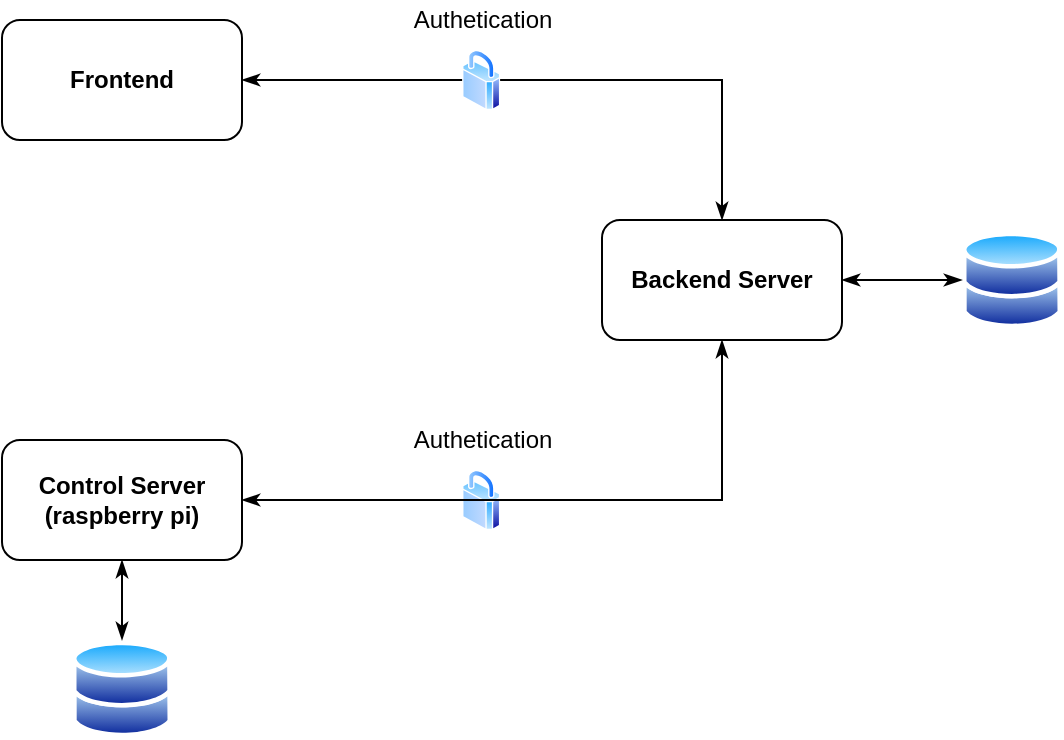 <mxfile>
    <diagram id="aX2zYo9RKaskq2HA5brA" name="Page-1">
        <mxGraphModel dx="465" dy="231" grid="1" gridSize="10" guides="1" tooltips="1" connect="1" arrows="1" fold="1" page="1" pageScale="1" pageWidth="850" pageHeight="1100" math="0" shadow="0">
            <root>
                <mxCell id="0"/>
                <mxCell id="1" parent="0"/>
                <mxCell id="JLj0_IWMXU1lNus7ayqG-19" value="" style="aspect=fixed;perimeter=ellipsePerimeter;html=1;align=center;shadow=0;dashed=0;spacingTop=3;image;image=img/lib/active_directory/databases.svg;" parent="1" vertex="1">
                    <mxGeometry x="245" y="320" width="50" height="49" as="geometry"/>
                </mxCell>
                <mxCell id="JLj0_IWMXU1lNus7ayqG-20" value="" style="aspect=fixed;perimeter=ellipsePerimeter;html=1;align=center;shadow=0;dashed=0;spacingTop=3;image;image=img/lib/active_directory/databases.svg;" parent="1" vertex="1">
                    <mxGeometry x="690" y="115.5" width="50" height="49" as="geometry"/>
                </mxCell>
                <mxCell id="JLj0_IWMXU1lNus7ayqG-21" value="" style="aspect=fixed;perimeter=ellipsePerimeter;html=1;align=center;shadow=0;dashed=0;spacingTop=3;image;image=img/lib/active_directory/secure.svg;" parent="1" vertex="1">
                    <mxGeometry x="440.0" y="235" width="19.2" height="30" as="geometry"/>
                </mxCell>
                <mxCell id="JLj0_IWMXU1lNus7ayqG-22" style="edgeStyle=orthogonalEdgeStyle;rounded=0;orthogonalLoop=1;jettySize=auto;html=1;exitX=1;exitY=0.5;exitDx=0;exitDy=0;startArrow=classicThin;startFill=1;endArrow=classicThin;endFill=1;" parent="1" source="JLj0_IWMXU1lNus7ayqG-25" target="JLj0_IWMXU1lNus7ayqG-20" edge="1">
                    <mxGeometry relative="1" as="geometry"/>
                </mxCell>
                <mxCell id="JLj0_IWMXU1lNus7ayqG-23" style="edgeStyle=orthogonalEdgeStyle;rounded=0;orthogonalLoop=1;jettySize=auto;html=1;exitX=0.5;exitY=0;exitDx=0;exitDy=0;entryX=1;entryY=0.5;entryDx=0;entryDy=0;startArrow=classicThin;startFill=1;endArrow=classicThin;endFill=1;" parent="1" source="JLj0_IWMXU1lNus7ayqG-25" target="JLj0_IWMXU1lNus7ayqG-29" edge="1">
                    <mxGeometry relative="1" as="geometry"/>
                </mxCell>
                <mxCell id="JLj0_IWMXU1lNus7ayqG-24" style="edgeStyle=orthogonalEdgeStyle;rounded=0;orthogonalLoop=1;jettySize=auto;html=1;exitX=0.5;exitY=1;exitDx=0;exitDy=0;entryX=1;entryY=0.5;entryDx=0;entryDy=0;startArrow=classicThin;startFill=1;endArrow=classicThin;endFill=1;" parent="1" source="JLj0_IWMXU1lNus7ayqG-25" target="JLj0_IWMXU1lNus7ayqG-27" edge="1">
                    <mxGeometry relative="1" as="geometry"/>
                </mxCell>
                <mxCell id="JLj0_IWMXU1lNus7ayqG-25" value="&lt;b&gt;Backend Server&lt;/b&gt;" style="rounded=1;whiteSpace=wrap;html=1;" parent="1" vertex="1">
                    <mxGeometry x="510" y="110" width="120" height="60" as="geometry"/>
                </mxCell>
                <mxCell id="JLj0_IWMXU1lNus7ayqG-26" style="edgeStyle=orthogonalEdgeStyle;rounded=0;orthogonalLoop=1;jettySize=auto;html=1;exitX=0.5;exitY=1;exitDx=0;exitDy=0;startArrow=classicThin;startFill=1;endArrow=classicThin;endFill=1;" parent="1" source="JLj0_IWMXU1lNus7ayqG-27" target="JLj0_IWMXU1lNus7ayqG-19" edge="1">
                    <mxGeometry relative="1" as="geometry"/>
                </mxCell>
                <mxCell id="JLj0_IWMXU1lNus7ayqG-27" value="&lt;b&gt;Control Server&lt;br&gt;(raspberry pi)&lt;br&gt;&lt;/b&gt;" style="rounded=1;whiteSpace=wrap;html=1;" parent="1" vertex="1">
                    <mxGeometry x="210" y="220" width="120" height="60" as="geometry"/>
                </mxCell>
                <mxCell id="JLj0_IWMXU1lNus7ayqG-28" value="Authetication" style="text;html=1;align=center;verticalAlign=middle;resizable=0;points=[];autosize=1;strokeColor=none;" parent="1" vertex="1">
                    <mxGeometry x="409.6" y="210" width="80" height="20" as="geometry"/>
                </mxCell>
                <mxCell id="JLj0_IWMXU1lNus7ayqG-29" value="&lt;b&gt;Frontend&lt;/b&gt;" style="rounded=1;whiteSpace=wrap;html=1;" parent="1" vertex="1">
                    <mxGeometry x="210" y="10" width="120" height="60" as="geometry"/>
                </mxCell>
                <mxCell id="JLj0_IWMXU1lNus7ayqG-30" value="" style="aspect=fixed;perimeter=ellipsePerimeter;html=1;align=center;shadow=0;dashed=0;spacingTop=3;image;image=img/lib/active_directory/secure.svg;" parent="1" vertex="1">
                    <mxGeometry x="440.0" y="25" width="19.2" height="30" as="geometry"/>
                </mxCell>
                <mxCell id="JLj0_IWMXU1lNus7ayqG-31" value="Authetication" style="text;html=1;align=center;verticalAlign=middle;resizable=0;points=[];autosize=1;strokeColor=none;" parent="1" vertex="1">
                    <mxGeometry x="409.6" width="80" height="20" as="geometry"/>
                </mxCell>
            </root>
        </mxGraphModel>
    </diagram>
    <diagram id="s_0icu0RrINNHNBcVbIO" name="Page-2">
        <mxGraphModel dx="547" dy="551" grid="1" gridSize="10" guides="1" tooltips="1" connect="1" arrows="1" fold="1" page="1" pageScale="1" pageWidth="850" pageHeight="1100" math="0" shadow="0">
            <root>
                <mxCell id="4aPlXYtsuTymhHVGoC7J-0"/>
                <mxCell id="4aPlXYtsuTymhHVGoC7J-1" parent="4aPlXYtsuTymhHVGoC7J-0"/>
                <mxCell id="0UPKG0qCoUb6jNhbLN4J-0" value="" style="rounded=0;orthogonalLoop=1;jettySize=auto;html=1;endArrow=none;endFill=0;" edge="1" parent="4aPlXYtsuTymhHVGoC7J-1" target="0UPKG0qCoUb6jNhbLN4J-2">
                    <mxGeometry relative="1" as="geometry">
                        <mxPoint x="250" y="525" as="sourcePoint"/>
                    </mxGeometry>
                </mxCell>
                <mxCell id="0UPKG0qCoUb6jNhbLN4J-1" value="" style="rounded=0;orthogonalLoop=1;jettySize=auto;html=1;endArrow=halfCircle;endFill=0;entryX=0.5;entryY=0.5;entryDx=0;entryDy=0;endSize=6;strokeWidth=1;" edge="1" parent="4aPlXYtsuTymhHVGoC7J-1" target="0UPKG0qCoUb6jNhbLN4J-2">
                    <mxGeometry relative="1" as="geometry">
                        <mxPoint x="290" y="525" as="sourcePoint"/>
                    </mxGeometry>
                </mxCell>
                <mxCell id="0UPKG0qCoUb6jNhbLN4J-2" value="" style="ellipse;whiteSpace=wrap;html=1;fontFamily=Helvetica;fontSize=12;fontColor=#000000;align=center;strokeColor=#000000;fillColor=#ffffff;points=[];aspect=fixed;resizable=0;" vertex="1" parent="4aPlXYtsuTymhHVGoC7J-1">
                    <mxGeometry x="265" y="520" width="10" height="10" as="geometry"/>
                </mxCell>
                <mxCell id="0UPKG0qCoUb6jNhbLN4J-3" value="Backend" style="shape=folder;fontStyle=1;spacingTop=10;tabWidth=40;tabHeight=14;tabPosition=left;html=1;" vertex="1" parent="4aPlXYtsuTymhHVGoC7J-1">
                    <mxGeometry x="290" y="475" width="110" height="90" as="geometry"/>
                </mxCell>
                <mxCell id="0UPKG0qCoUb6jNhbLN4J-4" value="Frontend" style="shape=folder;fontStyle=1;spacingTop=10;tabWidth=40;tabHeight=14;tabPosition=left;html=1;" vertex="1" parent="4aPlXYtsuTymhHVGoC7J-1">
                    <mxGeometry x="440" y="475" width="110" height="90" as="geometry"/>
                </mxCell>
                <mxCell id="0UPKG0qCoUb6jNhbLN4J-5" value="" style="rounded=0;orthogonalLoop=1;jettySize=auto;html=1;endArrow=none;endFill=0;" edge="1" parent="4aPlXYtsuTymhHVGoC7J-1" target="0UPKG0qCoUb6jNhbLN4J-7">
                    <mxGeometry relative="1" as="geometry">
                        <mxPoint x="400" y="520" as="sourcePoint"/>
                    </mxGeometry>
                </mxCell>
                <mxCell id="0UPKG0qCoUb6jNhbLN4J-6" value="" style="rounded=0;orthogonalLoop=1;jettySize=auto;html=1;endArrow=halfCircle;endFill=0;entryX=0.5;entryY=0.5;entryDx=0;entryDy=0;endSize=6;strokeWidth=1;" edge="1" parent="4aPlXYtsuTymhHVGoC7J-1" target="0UPKG0qCoUb6jNhbLN4J-7">
                    <mxGeometry relative="1" as="geometry">
                        <mxPoint x="440" y="520" as="sourcePoint"/>
                    </mxGeometry>
                </mxCell>
                <mxCell id="0UPKG0qCoUb6jNhbLN4J-7" value="" style="ellipse;whiteSpace=wrap;html=1;fontFamily=Helvetica;fontSize=12;fontColor=#000000;align=center;strokeColor=#000000;fillColor=#ffffff;points=[];aspect=fixed;resizable=0;" vertex="1" parent="4aPlXYtsuTymhHVGoC7J-1">
                    <mxGeometry x="415" y="515" width="10" height="10" as="geometry"/>
                </mxCell>
                <mxCell id="0UPKG0qCoUb6jNhbLN4J-8" value="Control" style="shape=folder;fontStyle=1;spacingTop=10;tabWidth=40;tabHeight=14;tabPosition=left;html=1;" vertex="1" parent="4aPlXYtsuTymhHVGoC7J-1">
                    <mxGeometry x="140" y="475" width="110" height="90" as="geometry"/>
                </mxCell>
            </root>
        </mxGraphModel>
    </diagram>
</mxfile>